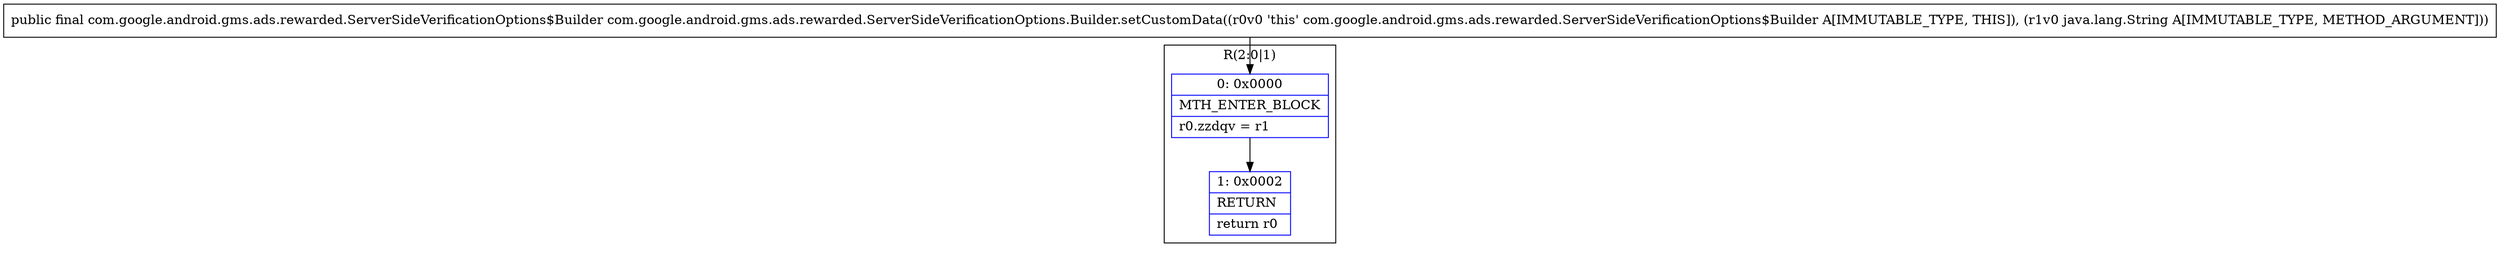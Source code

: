 digraph "CFG forcom.google.android.gms.ads.rewarded.ServerSideVerificationOptions.Builder.setCustomData(Ljava\/lang\/String;)Lcom\/google\/android\/gms\/ads\/rewarded\/ServerSideVerificationOptions$Builder;" {
subgraph cluster_Region_408747677 {
label = "R(2:0|1)";
node [shape=record,color=blue];
Node_0 [shape=record,label="{0\:\ 0x0000|MTH_ENTER_BLOCK\l|r0.zzdqv = r1\l}"];
Node_1 [shape=record,label="{1\:\ 0x0002|RETURN\l|return r0\l}"];
}
MethodNode[shape=record,label="{public final com.google.android.gms.ads.rewarded.ServerSideVerificationOptions$Builder com.google.android.gms.ads.rewarded.ServerSideVerificationOptions.Builder.setCustomData((r0v0 'this' com.google.android.gms.ads.rewarded.ServerSideVerificationOptions$Builder A[IMMUTABLE_TYPE, THIS]), (r1v0 java.lang.String A[IMMUTABLE_TYPE, METHOD_ARGUMENT])) }"];
MethodNode -> Node_0;
Node_0 -> Node_1;
}

